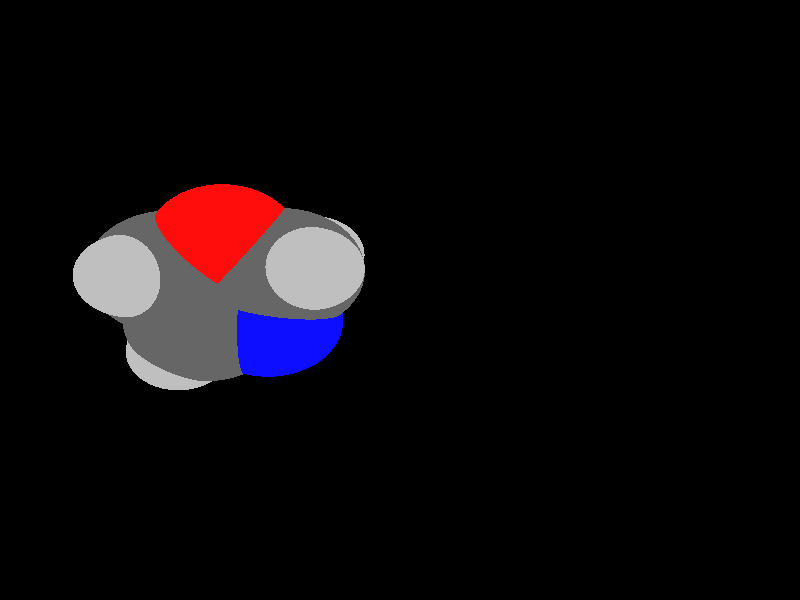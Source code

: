 global_settings {
	ambient_light rgb <0.200000002980232, 0.200000002980232, 0.200000002980232>
	max_trace_level 15
}

background { color rgb <0,0,0> }

camera {
	perspective
	location <11.4761757981942, -16.0532646438896, -11.5303499836763>
	angle 40
	up <-0.351147881078078, -0.672441803547713, 0.651549834207542>
	right <0.862784362041367, 0.037938933833236, 0.504146587726694> * 1
	direction <-0.363728346752419, 0.739177014077884, 0.566850096257957> }

light_source {
	<20.5034730895579, -29.9257523509137, 7.42228037544631>
	color rgb <1, 1, 1>
	fade_distance 50.7416045820895
	fade_power 0
	spotlight
	area_light <20, 0, 0>, <0, 0, 20>, 20, 20
	circular
	orient
	point_at <-20.5034730895579, 29.9257523509137, -7.42228037544631>
}

light_source {
	<-28.3618977426558, -3.33554745353529, 8.52947720705541>
	color rgb <0.300000011920929, 0.300000011920929, 0.300000011920929> shadowless
	fade_distance 50.7416045820895
	fade_power 0
	parallel
	point_at <28.3618977426558, 3.33554745353529, -8.52947720705541>
}

#default {
	finish {ambient 0.5 diffuse 1 specular 0.2 roughness .01 metallic 1}
}

union {
cylinder {
	<-0.294076811612074, -0.767387937191717, 0.358195241401198>, 	<0.276968246002926, -0.39915051699629, 0.46064310133026>, 0.075
	pigment { rgbt <1, 0.0500000007450581, 0.0500000007450581, 0> }
}
cylinder {
	<0.276968246002926, -0.39915051699629, 0.46064310133026>, 	<0.892888587282903, -0.00197534755153898, 0.571141773912157>, 0.075
	pigment { rgbt <0.400000005960464, 0.400000005960464, 0.400000005960464, 0> }
}
cylinder {
	<0.892888587282903, -0.00197534755153898, 0.571141773912157>, 	<0.934153070821027, 0.603594234332323, 0.134903469135324>, 0.075
	pigment { rgbt <0.400000005960464, 0.400000005960464, 0.400000005960464, 0> }
}
cylinder {
	<0.934153070821027, 0.603594234332323, 0.134903469135324>, 	<0.973927017815231, 1.1872897125248, -0.285577237838864>, 0.075
	pigment { rgbt <0.0500000007450581, 0.0500000007450581, 1, 0> }
}
cylinder {
	<0.99934607550852, 1.28133678450255, -0.341837968001193>, 	<0.451244302315623, 1.24159173265503, -0.655913812652749>, 0.075
	pigment { rgbt <0.0500000007450581, 0.0500000007450581, 1, 0> }
}
cylinder {
	<0.948507960121943, 1.09324264054706, -0.229316507676535>, 	<0.400406186929047, 1.05349758869954, -0.543392352328091>, 0.075
	pigment { rgbt <0.0500000007450581, 0.0500000007450581, 1, 0> }
}
cylinder {
	<0.451244302315623, 1.24159173265503, -0.655913812652749>, 	<-0.120237682403424, 1.20015128815461, -0.983387095594699>, 0.075
	pigment { rgbt <0.400000005960464, 0.400000005960464, 0.400000005960464, 0> }
}
cylinder {
	<0.400406186929047, 1.05349758869954, -0.543392352328091>, 	<-0.171075797790001, 1.01205714419912, -0.870865635270042>, 0.075
	pigment { rgbt <0.400000005960464, 0.400000005960464, 0.400000005960464, 0> }
}
cylinder {
	<-0.145656740096712, 1.10610421617687, -0.92712636543237>, 	<-0.59392349530115, 0.532361265272101, -0.768185048503893>, 0.075
	pigment { rgbt <0.400000005960464, 0.400000005960464, 0.400000005960464, 0> }
}
cylinder {
	<-0.59392349530115, 0.532361265272101, -0.768185048503893>, 	<-1.04219025050559, -0.0413816856326643, -0.609243731575416>, 0.075
	pigment { rgbt <0.400000005960464, 0.400000005960464, 0.400000005960464, 0> }
}
cylinder {
	<-0.294076811612074, -0.767387937191717, 0.358195241401198>, 	<-0.653930997978153, -0.418167651378007, -0.107157934173674>, 0.075
	pigment { rgbt <1, 0.0500000007450581, 0.0500000007450581, 0> }
}
cylinder {
	<-0.653930997978153, -0.418167651378007, -0.107157934173674>, 	<-1.04219025050559, -0.0413816856326643, -0.609243731575416>, 0.075
	pigment { rgbt <0.400000005960464, 0.400000005960464, 0.400000005960464, 0> }
}
cylinder {
	<-1.98474482748119, 0.309348314289541, -0.183373657726908>, 	<-1.61832552719837, 0.173001577136078, -0.348931194959046>, 0.075
	pigment { rgbt <0.75, 0.75, 0.75, 0> }
}
cylinder {
	<-1.61832552719837, 0.173001577136078, -0.348931194959046>, 	<-1.04219025050559, -0.0413816856326643, -0.609243731575416>, 0.075
	pigment { rgbt <0.400000005960464, 0.400000005960464, 0.400000005960464, 0> }
}
cylinder {
	<-1.2215103264765, -0.65357403333079, -1.49552623107196>, 	<-1.15180237927097, -0.41559358623409, -1.15099741381831>, 0.075
	pigment { rgbt <0.75, 0.75, 0.75, 0> }
}
cylinder {
	<-1.15180237927097, -0.41559358623409, -1.15099741381831>, 	<-1.04219025050559, -0.0413816856326643, -0.609243731575416>, 0.075
	pigment { rgbt <0.400000005960464, 0.400000005960464, 0.400000005960464, 0> }
}
cylinder {
	<-0.451441186324503, 1.84638259410148, -1.680430974602>, 	<-0.332338433658641, 1.55804486588309, -1.38701954163085>, 0.075
	pigment { rgbt <0.75, 0.75, 0.75, 0> }
}
cylinder {
	<-0.332338433658641, 1.55804486588309, -1.38701954163085>, 	<-0.145656740096712, 1.10610421617687, -0.92712636543237>, 0.075
	pigment { rgbt <0.400000005960464, 0.400000005960464, 0.400000005960464, 0> }
}
cylinder {
	<0.920380891009627, 0.298637814953701, 1.62408260226883>, 	<0.909684258866212, 0.181676048171624, 1.21440719559254>, 0.075
	pigment { rgbt <0.75, 0.75, 0.75, 0> }
}
cylinder {
	<0.909684258866212, 0.181676048171624, 1.21440719559254>, 	<0.892888587282903, -0.00197534755153898, 0.571141773912157>, 0.075
	pigment { rgbt <0.400000005960464, 0.400000005960464, 0.400000005960464, 0> }
}
cylinder {
	<1.75469069337508, -0.651782451030782, 0.385572875726141>, 	<1.41939978756505, -0.398969872844709, 0.457769919018473>, 0.075
	pigment { rgbt <0.75, 0.75, 0.75, 0> }
}
cylinder {
	<1.41939978756505, -0.398969872844709, 0.457769919018473>, 	<0.892888587282903, -0.00197534755153898, 0.571141773912157>, 0.075
	pigment { rgbt <0.400000005960464, 0.400000005960464, 0.400000005960464, 0> }
}
sphere {
	<-0.294076811612074, -0.767387937191717, 0.358195241401198>, 0.3564
	pigment { rgbt <1, 0.0500000007450581, 0.0500000007450581,0> }
}
sphere {
	<0.892888587282903, -0.00197534755153898, 0.571141773912157>, 0.4104
	pigment { rgbt <0.400000005960464, 0.400000005960464, 0.400000005960464,0> }
}
sphere {
	<0.973927017815231, 1.1872897125248, -0.285577237838864>, 0.3834
	pigment { rgbt <0.0500000007450581, 0.0500000007450581, 1,0> }
}
sphere {
	<-0.145656740096712, 1.10610421617687, -0.92712636543237>, 0.4104
	pigment { rgbt <0.400000005960464, 0.400000005960464, 0.400000005960464,0> }
}
sphere {
	<-1.04219025050559, -0.0413816856326643, -0.609243731575416>, 0.4104
	pigment { rgbt <0.400000005960464, 0.400000005960464, 0.400000005960464,0> }
}
sphere {
	<-1.98474482748119, 0.309348314289541, -0.183373657726908>, 0.1674
	pigment { rgbt <0.75, 0.75, 0.75,0> }
}
sphere {
	<-1.2215103264765, -0.65357403333079, -1.49552623107196>, 0.1674
	pigment { rgbt <0.75, 0.75, 0.75,0> }
}
sphere {
	<-0.451441186324503, 1.84638259410148, -1.680430974602>, 0.1674
	pigment { rgbt <0.75, 0.75, 0.75,0> }
}
sphere {
	<0.920380891009627, 0.298637814953701, 1.62408260226883>, 0.1674
	pigment { rgbt <0.75, 0.75, 0.75,0> }
}
sphere {
	<1.75469069337508, -0.651782451030782, 0.385572875726141>, 0.1674
	pigment { rgbt <0.75, 0.75, 0.75,0> }
}
}
merge {
}
union {
}
merge {
sphere {
	<-0.294076811612074, -0.767387937191717, 0.358195241401198>, 1.519848
	pigment { rgbt <0, 0, 0,0> }
}
sphere {
	<0.892888587282903, -0.00197534755153898, 0.571141773912157>, 1.69983
	pigment { rgbt <0, 0, 0,0> }
}
sphere {
	<0.973927017815231, 1.1872897125248, -0.285577237838864>, 1.549845
	pigment { rgbt <0, 0, 0,0> }
}
sphere {
	<-0.145656740096712, 1.10610421617687, -0.92712636543237>, 1.69983
	pigment { rgbt <0, 0, 0,0> }
}
sphere {
	<-1.04219025050559, -0.0413816856326643, -0.609243731575416>, 1.69983
	pigment { rgbt <0, 0, 0,0> }
}
sphere {
	<-1.98474482748119, 0.309348314289541, -0.183373657726908>, 1.09989
	pigment { rgbt <0, 0, 0,0> }
}
sphere {
	<-1.2215103264765, -0.65357403333079, -1.49552623107196>, 1.09989
	pigment { rgbt <0, 0, 0,0> }
}
sphere {
	<-0.451441186324503, 1.84638259410148, -1.680430974602>, 1.09989
	pigment { rgbt <0, 0, 0,0> }
}
sphere {
	<0.920380891009627, 0.298637814953701, 1.62408260226883>, 1.09989
	pigment { rgbt <0, 0, 0,0> }
}
sphere {
	<1.75469069337508, -0.651782451030782, 0.385572875726141>, 1.09989
	pigment { rgbt <0, 0, 0,0> }
}
sphere {
	<-0.294076811612074, -0.767387937191717, 0.358195241401198>, 1.52
	pigment { rgbt <1, 0.0500000007450581, 0.0500000007450581,0.350000023841858> }
}
sphere {
	<0.892888587282903, -0.00197534755153898, 0.571141773912157>, 1.7
	pigment { rgbt <0.400000005960464, 0.400000005960464, 0.400000005960464,0.350000023841858> }
}
sphere {
	<0.973927017815231, 1.1872897125248, -0.285577237838864>, 1.55
	pigment { rgbt <0.0500000007450581, 0.0500000007450581, 1,0.350000023841858> }
}
sphere {
	<-0.145656740096712, 1.10610421617687, -0.92712636543237>, 1.7
	pigment { rgbt <0.400000005960464, 0.400000005960464, 0.400000005960464,0.350000023841858> }
}
sphere {
	<-1.04219025050559, -0.0413816856326643, -0.609243731575416>, 1.7
	pigment { rgbt <0.400000005960464, 0.400000005960464, 0.400000005960464,0.350000023841858> }
}
sphere {
	<-1.98474482748119, 0.309348314289541, -0.183373657726908>, 1.1
	pigment { rgbt <0.75, 0.75, 0.75,0.350000023841858> }
}
sphere {
	<-1.2215103264765, -0.65357403333079, -1.49552623107196>, 1.1
	pigment { rgbt <0.75, 0.75, 0.75,0.350000023841858> }
}
sphere {
	<-0.451441186324503, 1.84638259410148, -1.680430974602>, 1.1
	pigment { rgbt <0.75, 0.75, 0.75,0.350000023841858> }
}
sphere {
	<0.920380891009627, 0.298637814953701, 1.62408260226883>, 1.1
	pigment { rgbt <0.75, 0.75, 0.75,0.350000023841858> }
}
sphere {
	<1.75469069337508, -0.651782451030782, 0.385572875726141>, 1.1
	pigment { rgbt <0.75, 0.75, 0.75,0.350000023841858> }
}
}
